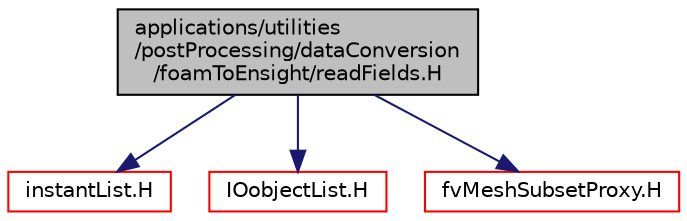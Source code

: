 digraph "applications/utilities/postProcessing/dataConversion/foamToEnsight/readFields.H"
{
  bgcolor="transparent";
  edge [fontname="Helvetica",fontsize="10",labelfontname="Helvetica",labelfontsize="10"];
  node [fontname="Helvetica",fontsize="10",shape=record];
  Node1 [label="applications/utilities\l/postProcessing/dataConversion\l/foamToEnsight/readFields.H",height=0.2,width=0.4,color="black", fillcolor="grey75", style="filled" fontcolor="black"];
  Node1 -> Node2 [color="midnightblue",fontsize="10",style="solid",fontname="Helvetica"];
  Node2 [label="instantList.H",height=0.2,width=0.4,color="red",URL="$instantList_8H.html"];
  Node1 -> Node3 [color="midnightblue",fontsize="10",style="solid",fontname="Helvetica"];
  Node3 [label="IOobjectList.H",height=0.2,width=0.4,color="red",URL="$IOobjectList_8H.html"];
  Node1 -> Node4 [color="midnightblue",fontsize="10",style="solid",fontname="Helvetica"];
  Node4 [label="fvMeshSubsetProxy.H",height=0.2,width=0.4,color="red",URL="$fvMeshSubsetProxy_8H.html"];
}
